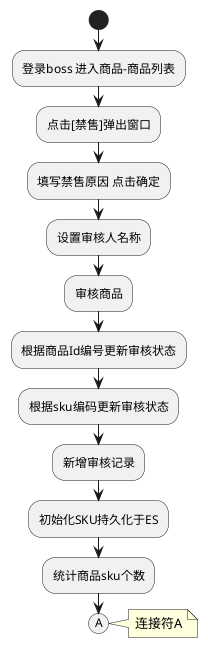 '商品禁售 流程图
@startuml
start
:登录boss 进入商品-商品列表;
:点击[禁售]弹出窗口;
:填写禁售原因 点击确定;
:设置审核人名称;
:审核商品;
:根据商品Id编号更新审核状态;
:根据sku编码更新审核状态;
:新增审核记录;
:初始化SKU持久化于ES;
:统计商品sku个数;
(A)
note right:连接符A
@enduml

'商品禁售 流程图 连接图
@startuml
(A)
note left:连接符A
if(个数<=0?) then (no)
    if (删除索引?) then (no)
    elseif (索引存在?) then (yes)
    :删除索引;
    :定制父子关系、重建分类品牌索引、重建商品索引;
    else (no)
    endif

    :查询商品分类信息、查询品牌信息;
    :查询商品sku列表;
    if(sku列表为空?) then (no)
    :分页查询SPU,营销活动Map,区间价Map,\n等级价Map,客户价Map,规格Map,规格值Map\n属性值Map,商品店铺分类Map。;
    :遍历填充规格名,分配区间值,定义文档结构,\n分配规格值,分配属性值,填充签约有效期时间,\n获取店铺等级,组装营销活动;
    :持久化分类品牌、持久化商品;
    else (yes)
    endif
else (no)
endif
:ares埋点;
stop
@enduml

'商品禁售 时序图
@startuml
autonumber
actor react
react -> controller     :发起商品禁用请求
controller -> controller:设置当前登录账号(手机号)
controller -> provider  :调用商品审核\ngoodsProvider.checkGoods
provider -> service     :调用s2bGoodsService.check
activate service
service -> repository   :根据sku编码依次调用更新状态,新增日志\ngoodsRepository.updateAuditDetail\ngoodsInfoRepository.updateAuditDetail\ngoodsCheckLogRepository.save
database db
repository -> db        :调用更新状态，新增审核日志
db --> repository       :返回操作结果
repository --> service  :返回结果
service --> provider    :返回结果
deactivate service
provider --> controller :返回结果
controller -> service   :初始化SKU持化于ES\nesGoodsInfoElasticService.initEsGoodsInfo
service -> db           :sku信息保存到es中
db --> service          :返回结果
service --> controller  :返回结果
controller -> provider  :ares埋点\ngoodsAresProvider.dispatchFunction
provider -> service     :发送MQ调用\ngoodsAresService.dispatchFunction
service --> provider    :返回结果
provider --> controller :返回结果
controller --> react    :返回结果
@enduml


'商品禁售 类图
@startuml
class BossGoodsController{
    -CommonUtil commonUtil
    -EsGoodsInfoElasticService esGoodsInfoElasticService
    -GoodsProvider goodsProvider
    +GoodsAresProvider goodsAresProvider
    +BaseResponse forbid(GoodsCheckRequest checkRequest)
}
CommonUtil -* BossGoodsController
BossGoodsController *-- GoodsProvider
BossGoodsController *-- GoodsAresProvider
BossGoodsController *- EsGoodsInfoElasticService

class CommonUtil{
    +String getAccountName()
}
class EsGoodsInfoElasticService{
    +void initEsGoodsInfo(EsGoodsInfoRequest request)
}
interface GoodsProvider{
    +BaseResponse checkGoods(GoodsCheckRequest request)
}
interface GoodsAresProvider{
    +BaseResponse dispatchFunction(DispatcherFunctionRequest dispatcherFunctionRequest)
}

class GoodsController implements GoodsProvider{
    -S2bGoodsService s2bGoodsService
    +BaseResponse checkGoods(GoodsCheckRequest request)
}
GoodsController *-- S2bGoodsService
class S2bGoodsService{
    -GoodsRepository goodsRepository
    -GoodsInfoRepository goodsInfoRepository
    -GoodsCheckLogRepository goodsCheckLogRepository
    +void check(GoodsCheckRequest checkRequest)
}
S2bGoodsService *-- GoodsInfoRepository
S2bGoodsService *-- GoodsRepository
S2bGoodsService *-left- GoodsCheckLogRepository
interface GoodsRepository{
    +void updateAuditDetail(CheckStatus auditStatus, String auditReason, List<String> goodsIds)
}
interface GoodsInfoRepository{
    +void updateAuditDetail(CheckStatus auditStatus, List<String> goodsIds)
}
interface GoodsCheckLogRepository{
    +<S extends T> S save(S entity)
}

class GoodsAresController implements GoodsAresProvider{
    -GoodsAresService goodsAresService
    +BaseResponse dispatchFunction(DispatcherFunctionRequest dispatcherFunctionRequest)
}
GoodsAresController *-- GoodsAresService
class GoodsAresService{
    -JmsTemplate jmsTemplate
    +void dispatchFunction(String funcType, Object... objs)
}
@enduml